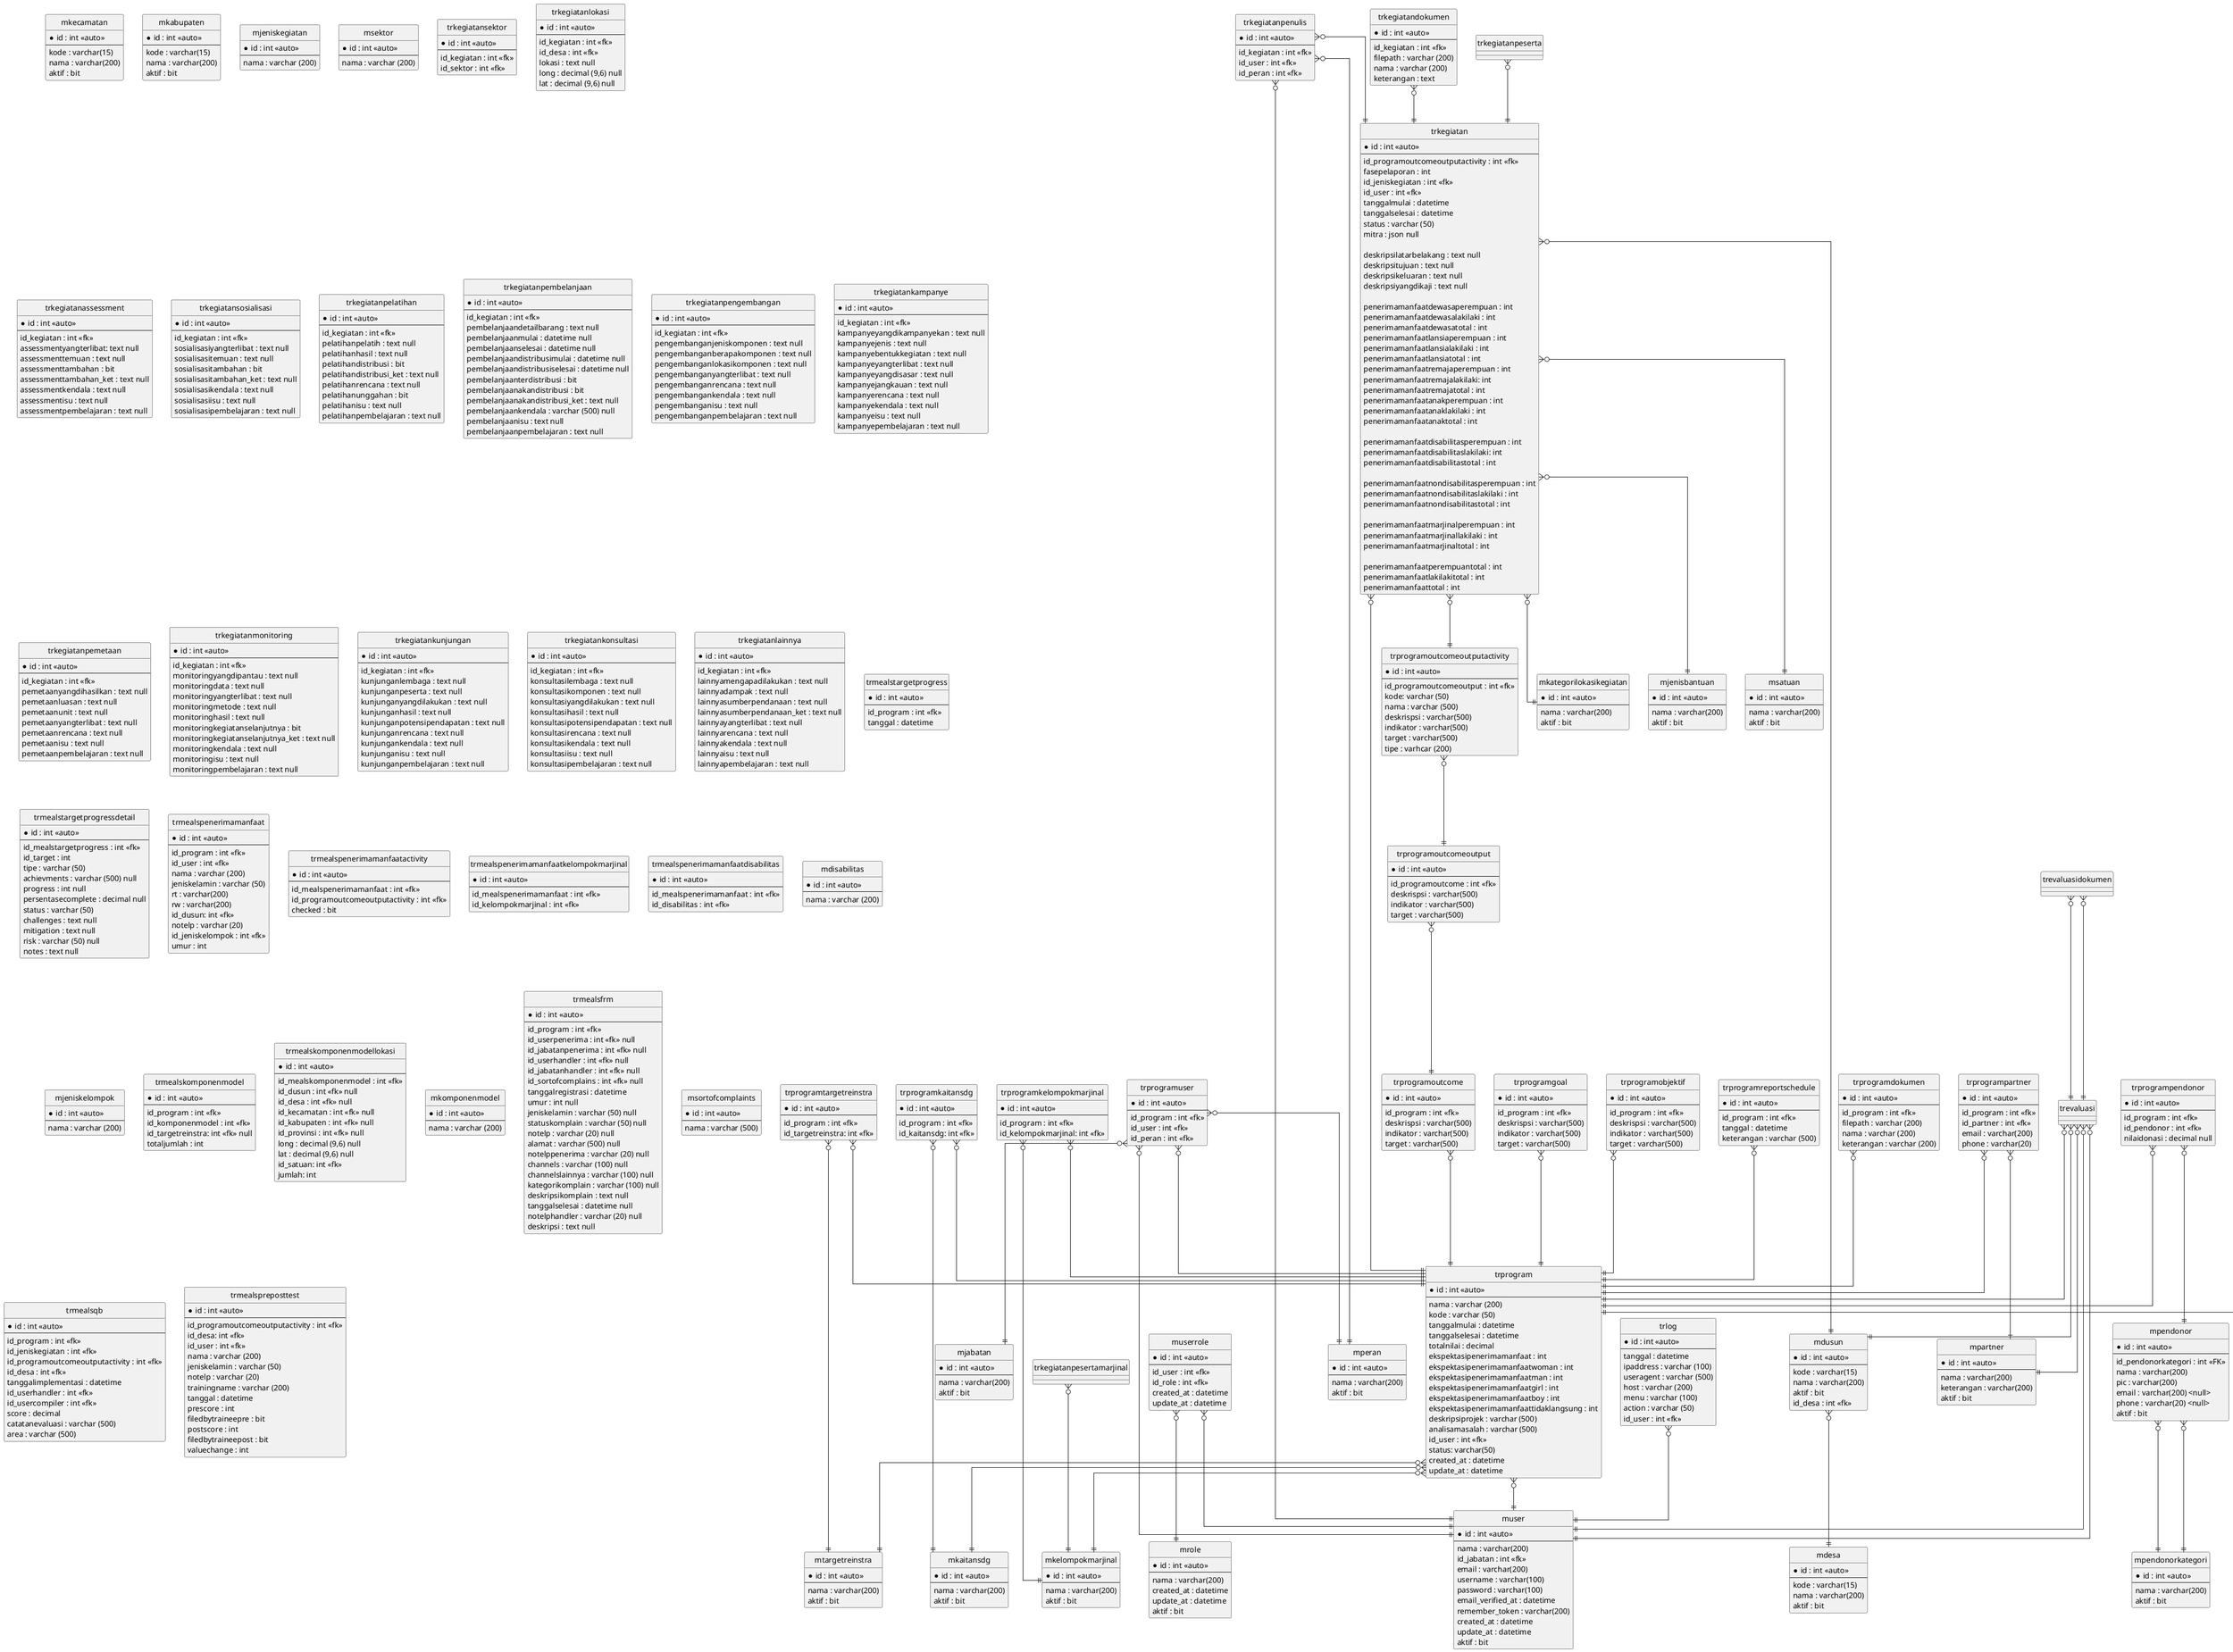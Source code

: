 @startuml erd

hide circle
skinparam linetype ortho

entity "mdusun" as mdusun {
    *id : int <<auto>>
    --
    kode : varchar(15)
    nama : varchar(200)
    aktif : bit
    id_desa : int <<fk>>
}
entity "mdesa" as mdesa {
    *id : int <<auto>>
    --
    kode : varchar(15)
    nama : varchar(200)
    aktif : bit
}

entity "mkecamatan" as mkecamatan {
    *id : int <<auto>>
    --
    kode : varchar(15)
    nama : varchar(200)
    aktif : bit
}

entity "mkabupaten" as mkabupaten {
    *id : int <<auto>>
    --
    kode : varchar(15)
    nama : varchar(200)
    aktif : bit
}

entity "mprovinsi" as mprovinsi {
    *id : int <<auto>>
    --
    kode : varchar(15)
    nama : varchar(200)
    aktif : bit
}

entity "mkategorilokasikegiatan" as mkategorilokasikegiatan {
    *id : int <<auto>>
    --
    nama : varchar(200)
    aktif : bit
}

entity "mjabatan" as mjabatan {
    *id : int <<auto>>
    --
    nama : varchar(200)
    aktif : bit
}

entity "mjenisbantuan" as mjenisbantuan {
    *id : int <<auto>>
    --
    nama : varchar(200)
    aktif : bit
}

entity "mtargetreinstra" as mtargetreinstra {
    *id : int <<auto>>
    --
    nama : varchar(200)
    aktif : bit
}

entity "mkaitansdg" as mkaitansdg {
    *id : int <<auto>>
    --
    nama : varchar(200)
    aktif : bit
}

entity "mkelompokmarjinal" as mkelompokmarjinal {
    *id : int <<auto>>
    --
    nama : varchar(200)
    aktif : bit
}


entity "mpartner" as mpartner {
    *id : int <<auto>>
    --
    nama : varchar(200)
    keterangan : varchar(200)
    aktif : bit
}

entity "msatuan" as msatuan {
    *id : int <<auto>>
    --
    nama : varchar(200)
    aktif : bit
}

entity "mpendonor" as mpendonor{
    *id : int <<auto>>
    --
    id_pendonorkategori : int <<FK>>
    nama : varchar(200)
    pic : varchar(200)
    email : varchar(200) <null>
    phone : varchar(20) <null>
    aktif : bit
}

entity "mpendonorkategori" as mpendonorkategori{
    *id : int <<auto>>
    --
    nama : varchar(200)
    aktif : bit
}

entity "muser" as muser {
    *id : int <<auto>>
    --
    nama : varchar(200)
    id_jabatan : int <<fk>>
    email : varchar(200)
    username : varchar(100)
    password : varchar(100)
    email_verified_at : datetime
    remember_token : varchar(200)
    created_at : datetime
    update_at : datetime
    aktif : bit
}

entity "mrole" as mrole {
    *id : int <<auto>>
    --
    nama : varchar(200)
    created_at : datetime
    update_at : datetime
    aktif : bit
}

entity "muserrole" as muserrole {
    *id : int <<auto>>
    --
    id_user : int <<fk>>
    id_role : int <<fk>>
    created_at : datetime
    update_at : datetime
}

entity "mperan" as mperan {
    *id : int <<auto>>
    --
    nama : varchar(200)
    aktif : bit
}

entity "trprogram" as trprogram {
    *id : int <<auto>>
    --
    nama : varchar (200)
    kode : varchar (50)
    tanggalmulai : datetime
    tanggalselesai : datetime
    totalnilai : decimal
    ekspektasipenerimamanfaat : int
    ekspektasipenerimamanfaatwoman : int
    ekspektasipenerimamanfaatman : int
    ekspektasipenerimamanfaatgirl : int
    ekspektasipenerimamanfaatboy : int
    ekspektasipenerimamanfaattidaklangsung : int
    deskripsiprojek : varchar (500)
    analisamasalah : varchar (500)
    id_user : int <<fk>>
    status: varchar(50)
    created_at : datetime
    update_at : datetime
}

entity "trprogramtargetreinstra" as trprogramtargetreinstra {
    *id : int <<auto>>
    --
    id_program : int <<fk>>
    id_targetreinstra: int <<fk>>
}

entity "trprogramkaitansdg" as trprogramkaitansdg {
    *id : int <<auto>>
    --
    id_program : int <<fk>>
    id_kaitansdg: int <<fk>>
}

entity "trprogramkelompokmarjinal" as trprogramkelompokmarjinal {
    *id : int <<auto>>
    --
    id_program : int <<fk>>
    id_kelompokmarjinal: int <<fk>>
}

entity "trprogrampendonor" as trprogrampendonor {
    *id : int <<auto>>
    --
    id_program : int <<fk>>
    id_pendonor : int <<fk>>
    nilaidonasi : decimal null
}

entity "trprogrampartner" as trprogrampartner {
    *id : int <<auto>>
    --
    id_program : int <<fk>>
    id_partner : int <<fk>>
    email : varchar(200)
    phone : varchar(20)
}

entity "trprogramuser" as trprogramuser {
    *id : int <<auto>>
    --
    id_program : int <<fk>>
    id_user : int <<fk>>
    id_peran : int <<fk>>
}

entity "trprogramgoal" as trprogramgoal {
    *id : int <<auto>>
    --
    id_program : int <<fk>>
    deskrispsi : varchar(500)
    indikator : varchar(500)
    target : varchar(500)
}

entity "trprogramobjektif" as trprogramobjektif {
    *id : int <<auto>>
    --
    id_program : int <<fk>>
    deskrispsi : varchar(500)
    indikator : varchar(500)
    target : varchar(500)
}

entity "trprogramoutcome" as trprogramoutcome {
    *id : int <<auto>>
    --
    id_program : int <<fk>>
    deskrispsi : varchar(500)
    indikator : varchar(500)
    target : varchar(500)
}

entity "trprogramoutcomeoutput" as trprogramoutcomeoutput {
    *id : int <<auto>>
    --
    id_programoutcome : int <<fk>>
    deskrispsi : varchar(500)
    indikator : varchar(500)
    target : varchar(500)
}

entity "trprogramoutcomeoutputactivity" as trprogramoutcomeoutputactivity {
    *id : int <<auto>>
    --
    id_programoutcomeoutput : int <<fk>>
    kode: varchar (50)
    nama : varchar (500)
    deskrispsi : varchar(500)
    indikator : varchar(500)
    target : varchar(500)
    tipe : varhcar (200)
}

entity "trprogramlokasi" as trprogramlokasi {
    *id : int <<auto>>
    --
    id_program : int <<fk>>
    id_provinsi : int <<fk>>
}

entity "trprogramreportschedule" as trprogramreportschedule {
    *id : int <<auto>>
    --
    id_program : int <<fk>>
    tanggal : datetime
    keterangan : varchar (500)
}

entity "trprogramdokumen" as trprogramdokumen {
    *id : int <<auto>>
    --
    id_program : int <<fk>>
    filepath : varchar (200)
    nama : varchar (200)
    keterangan : varchar (200)
}

entity "trkegiatan" as trkegiatan {
    *id : int <<auto>>
    --
    id_programoutcomeoutputactivity : int <<fk>>
    fasepelaporan : int
    id_jeniskegiatan : int <<fk>>
    id_user : int <<fk>>
    tanggalmulai : datetime
    tanggalselesai : datetime
    status : varchar (50)
    mitra : json null

    deskripsilatarbelakang : text null
    deskripsitujuan : text null
    deskripsikeluaran : text null
    deskripsiyangdikaji : text null

    penerimamanfaatdewasaperempuan : int
    penerimamanfaatdewasalakilaki : int
    penerimamanfaatdewasatotal : int
    penerimamanfaatlansiaperempuan : int
    penerimamanfaatlansialakilaki : int
    penerimamanfaatlansiatotal : int
    penerimamanfaatremajaperempuan : int
    penerimamanfaatremajalakilaki: int
    penerimamanfaatremajatotal : int
    penerimamanfaatanakperempuan : int
    penerimamanfaatanaklakilaki : int
    penerimamanfaatanaktotal : int

    penerimamanfaatdisabilitasperempuan : int
    penerimamanfaatdisabilitaslakilaki: int
    penerimamanfaatdisabilitastotal : int

    penerimamanfaatnondisabilitasperempuan : int
    penerimamanfaatnondisabilitaslakilaki : int
    penerimamanfaatnondisabilitastotal : int

    penerimamanfaatmarjinalperempuan : int
    penerimamanfaatmarjinallakilaki : int
    penerimamanfaatmarjinaltotal : int

    penerimamanfaatperempuantotal : int
    penerimamanfaatlakilakitotal : int
    penerimamanfaattotal : int
}

entity "mjeniskegiatan" as mjeniskegiatan {
    *id : int <<auto>>
    --
    nama : varchar (200)
}

entity "msektor" as msektor {
    *id : int <<auto>>
    --
    nama : varchar (200)
}

entity "trkegiatansektor" as trkegiatansektor {
    *id : int <<auto>>
    --
    id_kegiatan : int <<fk>>
    id_sektor : int <<fk>>
}

entity "trkegiatanlokasi" as trkegiatanlokasi {
    *id : int <<auto>>
    --
    id_kegiatan : int <<fk>>
    id_desa : int <<fk>>
    lokasi : text null
    long : decimal (9,6) null
    lat : decimal (9,6) null
}

entity "trkegiatanassessment" as trkegiatanassessment {
    *id : int <<auto>>
    --
    id_kegiatan : int <<fk>>
    assessmentyangterlibat: text null
    assessmenttemuan : text null
    assessmenttambahan : bit
    assessmenttambahan_ket : text null
    assessmentkendala : text null
    assessmentisu : text null
    assessmentpembelajaran : text null
}

entity "trkegiatansosialisasi" as trkegiatansosialisasi {
    *id : int <<auto>>
    --
    id_kegiatan : int <<fk>>
    sosialisasiyangterlibat : text null
    sosialisasitemuan : text null
    sosialisasitambahan : bit
    sosialisasitambahan_ket : text null
    sosialisasikendala : text null
    sosialisasiisu : text null
    sosialisasipembelajaran : text null
}

entity "trkegiatanpelatihan" as trkegiatanpelatihan {
    *id : int <<auto>>
    --
    id_kegiatan : int <<fk>>
    pelatihanpelatih : text null
    pelatihanhasil : text null
    pelatihandistribusi : bit
    pelatihandistribusi_ket : text null
    pelatihanrencana : text null
    pelatihanunggahan : bit
    pelatihanisu : text null
    pelatihanpembelajaran : text null
}

entity "trkegiatanpembelanjaan" as trkegiatanpembelanjaan {
    *id : int <<auto>>
    --
    id_kegiatan : int <<fk>>
    pembelanjaandetailbarang : text null
    pembelanjaanmulai : datetime null
    pembelanjaanselesai : datetime null
    pembelanjaandistribusimulai : datetime null
    pembelanjaandistribusiselesai : datetime null
    pembelanjaanterdistribusi : bit
    pembelanjaanakandistribusi : bit
    pembelanjaanakandistribusi_ket : text null
    pembelanjaankendala : varchar (500) null
    pembelanjaanisu : text null
    pembelanjaanpembelajaran : text null
}

entity "trkegiatanpengembangan" as trkegiatanpengembangan {
    *id : int <<auto>>
    --
    id_kegiatan : int <<fk>>
    pengembanganjeniskomponen : text null
    pengembanganberapakomponen : text null
    pengembanganlokasikomponen : text null
    pengembanganyangterlibat : text null
    pengembanganrencana : text null
    pengembangankendala : text null
    pengembanganisu : text null
    pengembanganpembelajaran : text null
}

entity "trkegiatankampanye" as trkegiatankampanye {
    *id : int <<auto>>
    --
    id_kegiatan : int <<fk>>
    kampanyeyangdikampanyekan : text null
    kampanyejenis : text null
    kampanyebentukkegiatan : text null
    kampanyeyangterlibat : text null
    kampanyeyangdisasar : text null
    kampanyejangkauan : text null
    kampanyerencana : text null
    kampanyekendala : text null
    kampanyeisu : text null
    kampanyepembelajaran : text null
}

entity "trkegiatanpemetaan" as trkegiatanpemetaan {
    *id : int <<auto>>
    --
    id_kegiatan : int <<fk>>
    pemetaanyangdihasilkan : text null
    pemetaanluasan : text null
    pemetaanunit : text null
    pemetaanyangterlibat : text null
    pemetaanrencana : text null
    pemetaanisu : text null
    pemetaanpembelajaran : text null
}

entity "trkegiatanmonitoring" as trkegiatanmonitoring {
    *id : int <<auto>>
    --
    id_kegiatan : int <<fk>>
    monitoringyangdipantau : text null
    monitoringdata : text null
    monitoringyangterlibat : text null
    monitoringmetode : text null
    monitoringhasil : text null
    monitoringkegiatanselanjutnya : bit
    monitoringkegiatanselanjutnya_ket : text null
    monitoringkendala : text null
    monitoringisu : text null
    monitoringpembelajaran : text null
}

entity "trkegiatankunjungan" as trkegiatankunjungan {
    *id : int <<auto>>
    --
    id_kegiatan : int <<fk>>
    kunjunganlembaga : text null
    kunjunganpeserta : text null
    kunjunganyangdilakukan : text null
    kunjunganhasil : text null
    kunjunganpotensipendapatan : text null
    kunjunganrencana : text null
    kunjungankendala : text null
    kunjunganisu : text null
    kunjunganpembelajaran : text null
}

entity "trkegiatankonsultasi" as trkegiatankonsultasi {
    *id : int <<auto>>
    --
    id_kegiatan : int <<fk>>
    konsultasilembaga : text null
    konsultasikomponen : text null
    konsultasiyangdilakukan : text null
    konsultasihasil : text null
    konsultasipotensipendapatan : text null
    konsultasirencana : text null
    konsultasikendala : text null
    konsultasiisu : text null
    konsultasipembelajaran : text null
}

entity "trkegiatanlainnya" as trkegiatanlainnya {
    *id : int <<auto>>
    --
    id_kegiatan : int <<fk>>
    lainnyamengapadilakukan : text null
    lainnyadampak : text null
    lainnyasumberpendanaan : text null
    lainnyasumberpendanaan_ket : text null
    lainnyayangterlibat : text null
    lainnyarencana : text null
    lainnyakendala : text null
    lainnyaisu : text null
    lainnyapembelajaran : text null
}

entity "trkegiatandokumen" as trkegiatandokumen {
    *id : int <<auto>>
    --
    id_kegiatan : int <<fk>>
    filepath : varchar (200)
    nama : varchar (200)
    keterangan : text
}   

entity "trkegiatanpenulis" as trkegiatanpenulis {
    *id : int <<auto>>
    --
    id_kegiatan : int <<fk>>
    id_user : int <<fk>>
    id_peran : int <<fk>>
}

entity "trmealstargetprogress" as trmealstargetprogress {
    *id : int <<auto>>
    --
    id_program : int <<fk>>
    tanggal : datetime
}

entity "trmealstargetprogressdetail" as trmealstargetprogressdetail {
    *id : int <<auto>>
    --
    id_mealstargetprogress : int <<fk>>
    id_target : int
    tipe : varchar (50)
    achievments : varchar (500) null
    progress : int null
    persentasecomplete : decimal null
    status : varchar (50)
    challenges : text null
    mitigation : text null
    risk : varchar (50) null
    notes : text null
}

entity "trmealspenerimamanfaat" as trmealspenerimamanfaat {
    *id : int <<auto>>
    --
    id_program : int <<fk>>
    id_user : int <<fk>>
    nama : varchar (200)
    jeniskelamin : varchar (50)
    rt : varchar(200)
    rw : varchar(200)
    id_dusun: int <<fk>>
    notelp : varchar (20)
    id_jeniskelompok : int <<fk>>
    umur : int
}

entity "trmealspenerimamanfaatactivity" as trmealspenerimamanfaatactivity {
    *id : int <<auto>>
    --
    id_mealspenerimamanfaat : int <<fk>>
    id_programoutcomeoutputactivity : int <<fk>>
    checked : bit
}

entity "trmealspenerimamanfaatkelompokmarjinal" as trmealspenerimamanfaatkelompokmarjinal {
    *id : int <<auto>>
    --
    id_mealspenerimamanfaat : int <<fk>>
    id_kelompokmarjinal : int <<fk>>    
}

entity "trmealspenerimamanfaatdisabilitas" as trmealspenerimamanfaatdisabilitas {
    *id : int <<auto>>
    --
    id_mealspenerimamanfaat : int <<fk>>
    id_disabilitas : int <<fk>>    
}

entity "mdisabilitas" as mdisabilitas {
    *id : int <<auto>>
    --
    nama : varchar (200)
}

entity "mjeniskelompok" as mjeniskelompok {
    *id : int <<auto>>
    --
    nama : varchar (200)
}

entity "trmealskomponenmodel" as trmealskomponenmodel {
    *id : int <<auto>>
    --
     id_program : int <<fk>>
     id_komponenmodel : int <<fk>>
     id_targetreinstra: int <<fk>> null
     totaljumlah : int
}

entity "trmealskomponenmodellokasi" as trmealskomponenmodellokasi {
    *id : int <<auto>>
    --
     id_mealskomponenmodel : int <<fk>>
     id_dusun : int <<fk>> null
     id_desa : int <<fk>> null
     id_kecamatan : int <<fk>> null
     id_kabupaten : int <<fk>> null
     id_provinsi : int <<fk>> null
     long : decimal (9,6) null
     lat : decimal (9,6) null
     id_satuan: int <<fk>>
     jumlah: int
}

entity "mkomponenmodel" as mkomponenmodel {
    *id : int <<auto>>
    --
    nama : varchar (200)
}

entity "trmealsfrm" as trmealsfrm {
    *id : int <<auto>>
    --
    id_program : int <<fk>>
    id_userpenerima : int <<fk>> null
    id_jabatanpenerima : int <<fk>> null
    id_userhandler : int <<fk>> null
    id_jabatanhandler : int <<fk>> null
    id_sortofcomplains : int <<fk>> null
    tanggalregistrasi : datetime
    umur : int null
    jeniskelamin : varchar (50) null
    statuskomplain : varchar (50) null
    notelp : varchar (20) null
    alamat : varchar (500) null
    notelppenerima : varchar (20) null
    channels : varchar (100) null
    channelslainnya : varchar (100) null
    kategorikomplain : varchar (100) null
    deskripsikomplain : text null
    tanggalselesai : datetime null
    notelphandler : varchar (20) null
    deskripsi : text null
}

entity "msortofcomplaints" as msortofcomplaints {
    *id : int <<auto>>
    --
    nama : varchar (500)
}

entity "trmealsqb" as trmealsqb {
    *id : int <<auto>>
    --
    id_program : int <<fk>>
    id_jeniskegiatan : int <<fk>>
    id_programoutcomeoutputactivity : int <<fk>>
    id_desa : int <<fk>>
    tanggalimplementasi : datetime
    id_userhandler : int <<fk>>
    id_usercompiler : int <<fk>>
    score : decimal
    catatanevaluasi : varchar (500)
    area : varchar (500)
}

entity "trmealspreposttest" as trmealspreposttest {
    *id : int <<auto>>
    --
    id_programoutcomeoutputactivity : int <<fk>>
    id_desa: int <<fk>>
    id_user : int <<fk>>
    nama : varchar (200)
    jeniskelamin : varchar (50)
    notelp : varchar (20)
    trainingname : varchar (200)
    tanggal : datetime
    prescore : int
    filedbytraineepre : bit
    postscore : int
    filedbytraineepost : bit
    valuechange : int
}

entity "trlog" as trlog {
    *id : int <<auto>>
    --
    tanggal : datetime
    ipaddress : varchar (100)
    useragent : varchar (500)
    host : varchar (200)
    menu : varchar (100)
    action : varchar (50)
    id_user : int <<fk>>
}

mdusun }o--|| mdesa
muserrole }o--|| muser
muserrole }o--|| mrole
mpendonor }o--|| mpendonorkategori
trprogram }o--|| mkelompokmarjinal
trprogram }o--|| mtargetreinstra
trprogram }o--|| mkaitansdg
trprogram }o--|| muser
trprogrampendonor }o--|| trprogram
trprogrampendonor }o--|| mpendonor
trprogrampartner }o--|| trprogram
trprogrampartner }o--|| mpartner
trprogramuser }o--|| trprogram
trprogramuser }o--|| muser
trprogramuser }o--|| mjabatan
trprogramgoal }o--|| trprogram
trprogramobjektif }o--|| trprogram
trprogramoutcome }o--|| trprogram
trprogramlokasi }o--|| trprogram
trprogramlokasi }o--|| mprovinsi
trprogramreportschedule }o--|| trprogram
trprogramdokumen }o--|| trprogram
trkegiatan }o--|| trprogram
trkegiatanpeserta }o--|| trkegiatan
trkegiatandokumen }o--|| trkegiatan
trkegiatan }o--|| mdusun
trevaluasi }o--|| mdusun
trevaluasi }o--|| mpartner
trevaluasi }o--|| trprogram
trevaluasi }o--|| muser
trevaluasidokumen }o--|| trevaluasi
trprogramtargetreinstra }o--|| trprogram
trprogramtargetreinstra }o--|| mtargetreinstra
trprogramkaitansdg }o--|| trprogram
trprogramkaitansdg }o--|| mkaitansdg
trprogramkelompokmarjinal }o--|| trprogram
trprogramkelompokmarjinal }o--|| mkelompokmarjinal
mpendonor }o--|| mpendonorkategori
trevaluasi }o--|| muser
trkegiatanpesertamarjinal }o--|| mkelompokmarjinal
trevaluasidokumen }o--|| trevaluasi
trkegiatan }o--|| msatuan
trprogramuser }o--|| mperan
trkegiatanpenulis }o--|| mperan
trkegiatanpenulis }o--|| trkegiatan
trkegiatanpenulis }o--|| muser
trkegiatan }o--|| mjenisbantuan
trkegiatan }o--|| mkategorilokasikegiatan
trprogramoutcomeoutput }o--|| trprogramoutcome
trprogramoutcomeoutputactivity }o--|| trprogramoutcomeoutput
trkegiatan }o--|| trprogramoutcomeoutputactivity
trlog }o--|| muser
@enduml